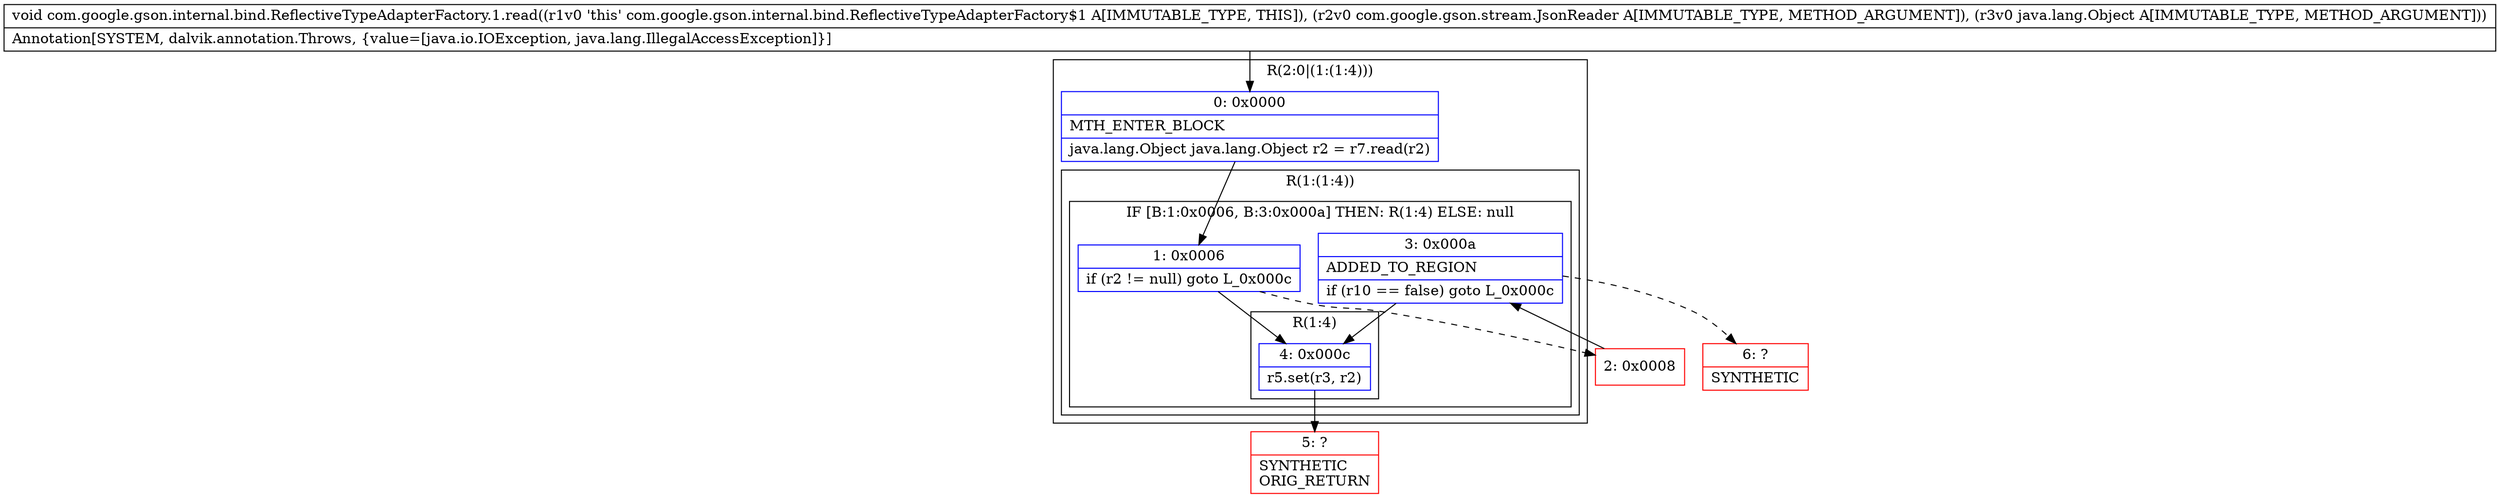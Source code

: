 digraph "CFG forcom.google.gson.internal.bind.ReflectiveTypeAdapterFactory.1.read(Lcom\/google\/gson\/stream\/JsonReader;Ljava\/lang\/Object;)V" {
subgraph cluster_Region_951369613 {
label = "R(2:0|(1:(1:4)))";
node [shape=record,color=blue];
Node_0 [shape=record,label="{0\:\ 0x0000|MTH_ENTER_BLOCK\l|java.lang.Object java.lang.Object r2 = r7.read(r2)\l}"];
subgraph cluster_Region_895934969 {
label = "R(1:(1:4))";
node [shape=record,color=blue];
subgraph cluster_IfRegion_1447646765 {
label = "IF [B:1:0x0006, B:3:0x000a] THEN: R(1:4) ELSE: null";
node [shape=record,color=blue];
Node_1 [shape=record,label="{1\:\ 0x0006|if (r2 != null) goto L_0x000c\l}"];
Node_3 [shape=record,label="{3\:\ 0x000a|ADDED_TO_REGION\l|if (r10 == false) goto L_0x000c\l}"];
subgraph cluster_Region_1042486246 {
label = "R(1:4)";
node [shape=record,color=blue];
Node_4 [shape=record,label="{4\:\ 0x000c|r5.set(r3, r2)\l}"];
}
}
}
}
Node_2 [shape=record,color=red,label="{2\:\ 0x0008}"];
Node_5 [shape=record,color=red,label="{5\:\ ?|SYNTHETIC\lORIG_RETURN\l}"];
Node_6 [shape=record,color=red,label="{6\:\ ?|SYNTHETIC\l}"];
MethodNode[shape=record,label="{void com.google.gson.internal.bind.ReflectiveTypeAdapterFactory.1.read((r1v0 'this' com.google.gson.internal.bind.ReflectiveTypeAdapterFactory$1 A[IMMUTABLE_TYPE, THIS]), (r2v0 com.google.gson.stream.JsonReader A[IMMUTABLE_TYPE, METHOD_ARGUMENT]), (r3v0 java.lang.Object A[IMMUTABLE_TYPE, METHOD_ARGUMENT]))  | Annotation[SYSTEM, dalvik.annotation.Throws, \{value=[java.io.IOException, java.lang.IllegalAccessException]\}]\l}"];
MethodNode -> Node_0;
Node_0 -> Node_1;
Node_1 -> Node_2[style=dashed];
Node_1 -> Node_4;
Node_3 -> Node_4;
Node_3 -> Node_6[style=dashed];
Node_4 -> Node_5;
Node_2 -> Node_3;
}

